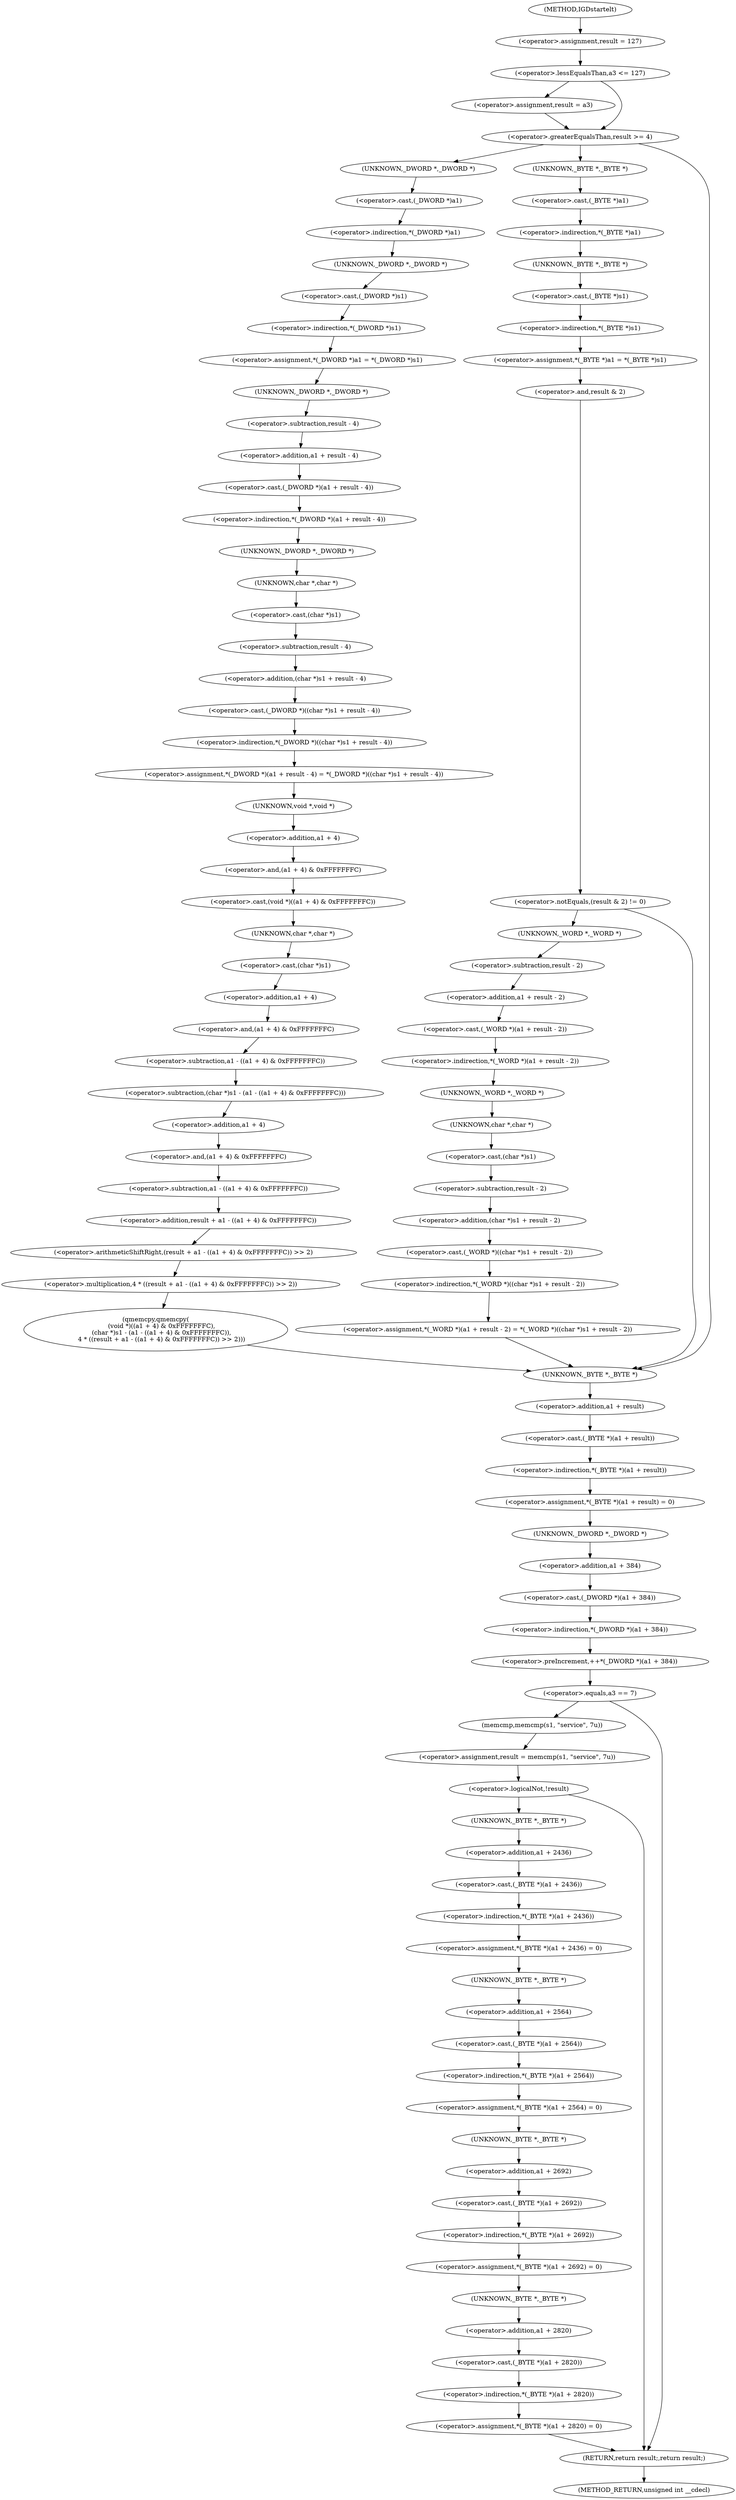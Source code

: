 digraph IGDstartelt {  
"1000108" [label = "(<operator>.assignment,result = 127)" ]
"1000112" [label = "(<operator>.lessEqualsThan,a3 <= 127)" ]
"1000115" [label = "(<operator>.assignment,result = a3)" ]
"1000119" [label = "(<operator>.greaterEqualsThan,result >= 4)" ]
"1000123" [label = "(<operator>.assignment,*(_DWORD *)a1 = *(_DWORD *)s1)" ]
"1000124" [label = "(<operator>.indirection,*(_DWORD *)a1)" ]
"1000125" [label = "(<operator>.cast,(_DWORD *)a1)" ]
"1000126" [label = "(UNKNOWN,_DWORD *,_DWORD *)" ]
"1000128" [label = "(<operator>.indirection,*(_DWORD *)s1)" ]
"1000129" [label = "(<operator>.cast,(_DWORD *)s1)" ]
"1000130" [label = "(UNKNOWN,_DWORD *,_DWORD *)" ]
"1000132" [label = "(<operator>.assignment,*(_DWORD *)(a1 + result - 4) = *(_DWORD *)((char *)s1 + result - 4))" ]
"1000133" [label = "(<operator>.indirection,*(_DWORD *)(a1 + result - 4))" ]
"1000134" [label = "(<operator>.cast,(_DWORD *)(a1 + result - 4))" ]
"1000135" [label = "(UNKNOWN,_DWORD *,_DWORD *)" ]
"1000136" [label = "(<operator>.addition,a1 + result - 4)" ]
"1000138" [label = "(<operator>.subtraction,result - 4)" ]
"1000141" [label = "(<operator>.indirection,*(_DWORD *)((char *)s1 + result - 4))" ]
"1000142" [label = "(<operator>.cast,(_DWORD *)((char *)s1 + result - 4))" ]
"1000143" [label = "(UNKNOWN,_DWORD *,_DWORD *)" ]
"1000144" [label = "(<operator>.addition,(char *)s1 + result - 4)" ]
"1000145" [label = "(<operator>.cast,(char *)s1)" ]
"1000146" [label = "(UNKNOWN,char *,char *)" ]
"1000148" [label = "(<operator>.subtraction,result - 4)" ]
"1000151" [label = "(qmemcpy,qmemcpy(\n      (void *)((a1 + 4) & 0xFFFFFFFC),\n      (char *)s1 - (a1 - ((a1 + 4) & 0xFFFFFFFC)),\n      4 * ((result + a1 - ((a1 + 4) & 0xFFFFFFFC)) >> 2)))" ]
"1000152" [label = "(<operator>.cast,(void *)((a1 + 4) & 0xFFFFFFFC))" ]
"1000153" [label = "(UNKNOWN,void *,void *)" ]
"1000154" [label = "(<operator>.and,(a1 + 4) & 0xFFFFFFFC)" ]
"1000155" [label = "(<operator>.addition,a1 + 4)" ]
"1000159" [label = "(<operator>.subtraction,(char *)s1 - (a1 - ((a1 + 4) & 0xFFFFFFFC)))" ]
"1000160" [label = "(<operator>.cast,(char *)s1)" ]
"1000161" [label = "(UNKNOWN,char *,char *)" ]
"1000163" [label = "(<operator>.subtraction,a1 - ((a1 + 4) & 0xFFFFFFFC))" ]
"1000165" [label = "(<operator>.and,(a1 + 4) & 0xFFFFFFFC)" ]
"1000166" [label = "(<operator>.addition,a1 + 4)" ]
"1000170" [label = "(<operator>.multiplication,4 * ((result + a1 - ((a1 + 4) & 0xFFFFFFFC)) >> 2))" ]
"1000172" [label = "(<operator>.arithmeticShiftRight,(result + a1 - ((a1 + 4) & 0xFFFFFFFC)) >> 2)" ]
"1000173" [label = "(<operator>.addition,result + a1 - ((a1 + 4) & 0xFFFFFFFC))" ]
"1000175" [label = "(<operator>.subtraction,a1 - ((a1 + 4) & 0xFFFFFFFC))" ]
"1000177" [label = "(<operator>.and,(a1 + 4) & 0xFFFFFFFC)" ]
"1000178" [label = "(<operator>.addition,a1 + 4)" ]
"1000187" [label = "(<operator>.assignment,*(_BYTE *)a1 = *(_BYTE *)s1)" ]
"1000188" [label = "(<operator>.indirection,*(_BYTE *)a1)" ]
"1000189" [label = "(<operator>.cast,(_BYTE *)a1)" ]
"1000190" [label = "(UNKNOWN,_BYTE *,_BYTE *)" ]
"1000192" [label = "(<operator>.indirection,*(_BYTE *)s1)" ]
"1000193" [label = "(<operator>.cast,(_BYTE *)s1)" ]
"1000194" [label = "(UNKNOWN,_BYTE *,_BYTE *)" ]
"1000197" [label = "(<operator>.notEquals,(result & 2) != 0)" ]
"1000198" [label = "(<operator>.and,result & 2)" ]
"1000202" [label = "(<operator>.assignment,*(_WORD *)(a1 + result - 2) = *(_WORD *)((char *)s1 + result - 2))" ]
"1000203" [label = "(<operator>.indirection,*(_WORD *)(a1 + result - 2))" ]
"1000204" [label = "(<operator>.cast,(_WORD *)(a1 + result - 2))" ]
"1000205" [label = "(UNKNOWN,_WORD *,_WORD *)" ]
"1000206" [label = "(<operator>.addition,a1 + result - 2)" ]
"1000208" [label = "(<operator>.subtraction,result - 2)" ]
"1000211" [label = "(<operator>.indirection,*(_WORD *)((char *)s1 + result - 2))" ]
"1000212" [label = "(<operator>.cast,(_WORD *)((char *)s1 + result - 2))" ]
"1000213" [label = "(UNKNOWN,_WORD *,_WORD *)" ]
"1000214" [label = "(<operator>.addition,(char *)s1 + result - 2)" ]
"1000215" [label = "(<operator>.cast,(char *)s1)" ]
"1000216" [label = "(UNKNOWN,char *,char *)" ]
"1000218" [label = "(<operator>.subtraction,result - 2)" ]
"1000221" [label = "(<operator>.assignment,*(_BYTE *)(a1 + result) = 0)" ]
"1000222" [label = "(<operator>.indirection,*(_BYTE *)(a1 + result))" ]
"1000223" [label = "(<operator>.cast,(_BYTE *)(a1 + result))" ]
"1000224" [label = "(UNKNOWN,_BYTE *,_BYTE *)" ]
"1000225" [label = "(<operator>.addition,a1 + result)" ]
"1000229" [label = "(<operator>.preIncrement,++*(_DWORD *)(a1 + 384))" ]
"1000230" [label = "(<operator>.indirection,*(_DWORD *)(a1 + 384))" ]
"1000231" [label = "(<operator>.cast,(_DWORD *)(a1 + 384))" ]
"1000232" [label = "(UNKNOWN,_DWORD *,_DWORD *)" ]
"1000233" [label = "(<operator>.addition,a1 + 384)" ]
"1000237" [label = "(<operator>.equals,a3 == 7)" ]
"1000241" [label = "(<operator>.assignment,result = memcmp(s1, \"service\", 7u))" ]
"1000243" [label = "(memcmp,memcmp(s1, \"service\", 7u))" ]
"1000248" [label = "(<operator>.logicalNot,!result)" ]
"1000251" [label = "(<operator>.assignment,*(_BYTE *)(a1 + 2436) = 0)" ]
"1000252" [label = "(<operator>.indirection,*(_BYTE *)(a1 + 2436))" ]
"1000253" [label = "(<operator>.cast,(_BYTE *)(a1 + 2436))" ]
"1000254" [label = "(UNKNOWN,_BYTE *,_BYTE *)" ]
"1000255" [label = "(<operator>.addition,a1 + 2436)" ]
"1000259" [label = "(<operator>.assignment,*(_BYTE *)(a1 + 2564) = 0)" ]
"1000260" [label = "(<operator>.indirection,*(_BYTE *)(a1 + 2564))" ]
"1000261" [label = "(<operator>.cast,(_BYTE *)(a1 + 2564))" ]
"1000262" [label = "(UNKNOWN,_BYTE *,_BYTE *)" ]
"1000263" [label = "(<operator>.addition,a1 + 2564)" ]
"1000267" [label = "(<operator>.assignment,*(_BYTE *)(a1 + 2692) = 0)" ]
"1000268" [label = "(<operator>.indirection,*(_BYTE *)(a1 + 2692))" ]
"1000269" [label = "(<operator>.cast,(_BYTE *)(a1 + 2692))" ]
"1000270" [label = "(UNKNOWN,_BYTE *,_BYTE *)" ]
"1000271" [label = "(<operator>.addition,a1 + 2692)" ]
"1000275" [label = "(<operator>.assignment,*(_BYTE *)(a1 + 2820) = 0)" ]
"1000276" [label = "(<operator>.indirection,*(_BYTE *)(a1 + 2820))" ]
"1000277" [label = "(<operator>.cast,(_BYTE *)(a1 + 2820))" ]
"1000278" [label = "(UNKNOWN,_BYTE *,_BYTE *)" ]
"1000279" [label = "(<operator>.addition,a1 + 2820)" ]
"1000283" [label = "(RETURN,return result;,return result;)" ]
"1000102" [label = "(METHOD,IGDstartelt)" ]
"1000285" [label = "(METHOD_RETURN,unsigned int __cdecl)" ]
  "1000108" -> "1000112" 
  "1000112" -> "1000115" 
  "1000112" -> "1000119" 
  "1000115" -> "1000119" 
  "1000119" -> "1000126" 
  "1000119" -> "1000190" 
  "1000119" -> "1000224" 
  "1000123" -> "1000135" 
  "1000124" -> "1000130" 
  "1000125" -> "1000124" 
  "1000126" -> "1000125" 
  "1000128" -> "1000123" 
  "1000129" -> "1000128" 
  "1000130" -> "1000129" 
  "1000132" -> "1000153" 
  "1000133" -> "1000143" 
  "1000134" -> "1000133" 
  "1000135" -> "1000138" 
  "1000136" -> "1000134" 
  "1000138" -> "1000136" 
  "1000141" -> "1000132" 
  "1000142" -> "1000141" 
  "1000143" -> "1000146" 
  "1000144" -> "1000142" 
  "1000145" -> "1000148" 
  "1000146" -> "1000145" 
  "1000148" -> "1000144" 
  "1000151" -> "1000224" 
  "1000152" -> "1000161" 
  "1000153" -> "1000155" 
  "1000154" -> "1000152" 
  "1000155" -> "1000154" 
  "1000159" -> "1000178" 
  "1000160" -> "1000166" 
  "1000161" -> "1000160" 
  "1000163" -> "1000159" 
  "1000165" -> "1000163" 
  "1000166" -> "1000165" 
  "1000170" -> "1000151" 
  "1000172" -> "1000170" 
  "1000173" -> "1000172" 
  "1000175" -> "1000173" 
  "1000177" -> "1000175" 
  "1000178" -> "1000177" 
  "1000187" -> "1000198" 
  "1000188" -> "1000194" 
  "1000189" -> "1000188" 
  "1000190" -> "1000189" 
  "1000192" -> "1000187" 
  "1000193" -> "1000192" 
  "1000194" -> "1000193" 
  "1000197" -> "1000205" 
  "1000197" -> "1000224" 
  "1000198" -> "1000197" 
  "1000202" -> "1000224" 
  "1000203" -> "1000213" 
  "1000204" -> "1000203" 
  "1000205" -> "1000208" 
  "1000206" -> "1000204" 
  "1000208" -> "1000206" 
  "1000211" -> "1000202" 
  "1000212" -> "1000211" 
  "1000213" -> "1000216" 
  "1000214" -> "1000212" 
  "1000215" -> "1000218" 
  "1000216" -> "1000215" 
  "1000218" -> "1000214" 
  "1000221" -> "1000232" 
  "1000222" -> "1000221" 
  "1000223" -> "1000222" 
  "1000224" -> "1000225" 
  "1000225" -> "1000223" 
  "1000229" -> "1000237" 
  "1000230" -> "1000229" 
  "1000231" -> "1000230" 
  "1000232" -> "1000233" 
  "1000233" -> "1000231" 
  "1000237" -> "1000243" 
  "1000237" -> "1000283" 
  "1000241" -> "1000248" 
  "1000243" -> "1000241" 
  "1000248" -> "1000254" 
  "1000248" -> "1000283" 
  "1000251" -> "1000262" 
  "1000252" -> "1000251" 
  "1000253" -> "1000252" 
  "1000254" -> "1000255" 
  "1000255" -> "1000253" 
  "1000259" -> "1000270" 
  "1000260" -> "1000259" 
  "1000261" -> "1000260" 
  "1000262" -> "1000263" 
  "1000263" -> "1000261" 
  "1000267" -> "1000278" 
  "1000268" -> "1000267" 
  "1000269" -> "1000268" 
  "1000270" -> "1000271" 
  "1000271" -> "1000269" 
  "1000275" -> "1000283" 
  "1000276" -> "1000275" 
  "1000277" -> "1000276" 
  "1000278" -> "1000279" 
  "1000279" -> "1000277" 
  "1000283" -> "1000285" 
  "1000102" -> "1000108" 
}
